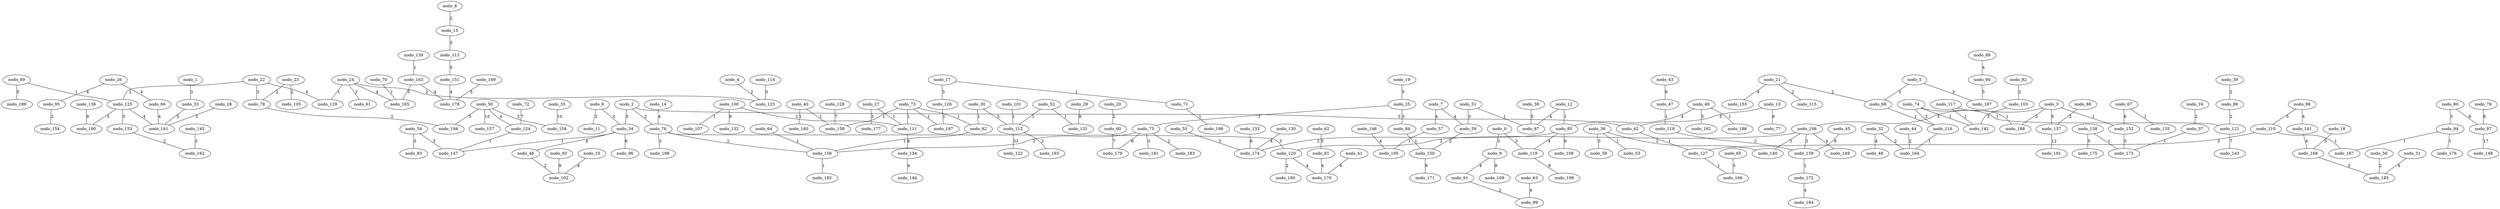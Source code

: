 graph gen_geografico_200_prim {
  nodo_69 -- nodo_189 [label=5 weight=5];
  nodo_124 -- nodo_147 [label=1 weight=1];
  nodo_45 -- nodo_159 [label=8 weight=8];
  nodo_125 -- nodo_190 [label=3 weight=3];
  nodo_72 -- nodo_124 [label=7 weight=7];
  nodo_100 -- nodo_111 [label=2 weight=2];
  nodo_65 -- nodo_166 [label=5 weight=5];
  nodo_49 -- nodo_85 [label=4 weight=4];
  nodo_2 -- nodo_76 [label=2 weight=2];
  nodo_156 -- nodo_182 [label=1 weight=1];
  nodo_21 -- nodo_68 [label=2 weight=2];
  nodo_168 -- nodo_185 [label=3 weight=3];
  nodo_112 -- nodo_122 [label=33 weight=33];
  nodo_3 -- nodo_188 [label=2 weight=2];
  nodo_172 -- nodo_184 [label=4 weight=4];
  nodo_51 -- nodo_59 [label=3 weight=3];
  nodo_89 -- nodo_90 [label=4 weight=4];
  nodo_21 -- nodo_115 [label=2 weight=2];
  nodo_117 -- nodo_188 [label=1 weight=1];
  nodo_128 -- nodo_158 [label=7 weight=7];
  nodo_50 -- nodo_194 [label=3 weight=3];
  nodo_85 -- nodo_174 [label=2 weight=2];
  nodo_52 -- nodo_112 [label=1 weight=1];
  nodo_26 -- nodo_95 [label=4 weight=4];
  nodo_76 -- nodo_120 [label=3 weight=3];
  nodo_49 -- nodo_186 [label=1 weight=1];
  nodo_26 -- nodo_66 [label=4 weight=4];
  nodo_73 -- nodo_92 [label=1 weight=1];
  nodo_18 -- nodo_168 [label=3 weight=3];
  nodo_88 -- nodo_137 [label=2 weight=2];
  nodo_37 -- nodo_173 [label=1 weight=1];
  nodo_17 -- nodo_126 [label=3 weight=3];
  nodo_33 -- nodo_161 [label=5 weight=5];
  nodo_62 -- nodo_81 [label=5 weight=5];
  nodo_84 -- nodo_150 [label=1 weight=1];
  nodo_57 -- nodo_195 [label=1 weight=1];
  nodo_137 -- nodo_191 [label=12 weight=12];
  nodo_125 -- nodo_161 [label=4 weight=4];
  nodo_49 -- nodo_192 [label=5 weight=5];
  nodo_92 -- nodo_156 [label=1 weight=1];
  nodo_100 -- nodo_107 [label=1 weight=1];
  nodo_73 -- nodo_158 [label=1 weight=1];
  nodo_31 -- nodo_185 [label=4 weight=4];
  nodo_16 -- nodo_37 [label=2 weight=2];
  nodo_98 -- nodo_110 [label=3 weight=3];
  nodo_3 -- nodo_152 [label=1 weight=1];
  nodo_110 -- nodo_167 [label=1 weight=1];
  nodo_125 -- nodo_153 [label=3 weight=3];
  nodo_68 -- nodo_116 [label=1 weight=1];
  nodo_51 -- nodo_87 [label=1 weight=1];
  nodo_25 -- nodo_75 [label=1 weight=1];
  nodo_32 -- nodo_48 [label=4 weight=4];
  nodo_145 -- nodo_162 [label=3 weight=3];
  nodo_35 -- nodo_104 [label=10 weight=10];
  nodo_120 -- nodo_170 [label=4 weight=4];
  nodo_20 -- nodo_60 [label=2 weight=2];
  nodo_126 -- nodo_197 [label=1 weight=1];
  nodo_67 -- nodo_135 [label=1 weight=1];
  nodo_71 -- nodo_196 [label=1 weight=1];
  nodo_91 -- nodo_99 [label=2 weight=2];
  nodo_101 -- nodo_112 [label=1 weight=1];
  nodo_136 -- nodo_190 [label=9 weight=9];
  nodo_139 -- nodo_163 [label=1 weight=1];
  nodo_21 -- nodo_155 [label=4 weight=4];
  nodo_25 -- nodo_84 [label=3 weight=3];
  nodo_117 -- nodo_142 [label=1 weight=1];
  nodo_163 -- nodo_165 [label=5 weight=5];
  nodo_4 -- nodo_123 [label=2 weight=2];
  nodo_14 -- nodo_76 [label=4 weight=4];
  nodo_3 -- nodo_137 [label=5 weight=5];
  nodo_146 -- nodo_195 [label=4 weight=4];
  nodo_23 -- nodo_105 [label=2 weight=2];
  nodo_130 -- nodo_174 [label=4 weight=4];
  nodo_43 -- nodo_47 [label=9 weight=9];
  nodo_95 -- nodo_154 [label=2 weight=2];
  nodo_79 -- nodo_97 [label=6 weight=6];
  nodo_36 -- nodo_140 [label=2 weight=2];
  nodo_64 -- nodo_156 [label=1 weight=1];
  nodo_9 -- nodo_91 [label=4 weight=4];
  nodo_113 -- nodo_151 [label=5 weight=5];
  nodo_141 -- nodo_168 [label=4 weight=4];
  nodo_6 -- nodo_11 [label=2 weight=2];
  nodo_13 -- nodo_77 [label=6 weight=6];
  nodo_30 -- nodo_92 [label=1 weight=1];
  nodo_24 -- nodo_129 [label=1 weight=1];
  nodo_70 -- nodo_165 [label=1 weight=1];
  nodo_30 -- nodo_112 [label=5 weight=5];
  nodo_81 -- nodo_170 [label=4 weight=4];
  nodo_80 -- nodo_97 [label=6 weight=6];
  nodo_120 -- nodo_180 [label=2 weight=2];
  nodo_74 -- nodo_142 [label=1 weight=1];
  nodo_80 -- nodo_94 [label=3 weight=3];
  nodo_24 -- nodo_123 [label=2 weight=2];
  nodo_52 -- nodo_131 [label=1 weight=1];
  nodo_163 -- nodo_178 [label=4 weight=4];
  nodo_5 -- nodo_187 [label=3 weight=3];
  nodo_152 -- nodo_173 [label=3 weight=3];
  nodo_63 -- nodo_99 [label=4 weight=4];
  nodo_29 -- nodo_131 [label=9 weight=9];
  nodo_75 -- nodo_181 [label=3 weight=3];
  nodo_106 -- nodo_120 [label=2 weight=2];
  nodo_75 -- nodo_183 [label=2 weight=2];
  nodo_73 -- nodo_111 [label=1 weight=1];
  nodo_24 -- nodo_61 [label=2 weight=2];
  nodo_118 -- nodo_159 [label=2 weight=2];
  nodo_75 -- nodo_179 [label=6 weight=6];
  nodo_50 -- nodo_104 [label=3 weight=3];
  nodo_3 -- nodo_106 [label=3 weight=3];
  nodo_12 -- nodo_85 [label=1 weight=1];
  nodo_85 -- nodo_108 [label=9 weight=9];
  nodo_36 -- nodo_53 [label=1 weight=1];
  nodo_6 -- nodo_34 [label=3 weight=3];
  nodo_5 -- nodo_68 [label=3 weight=3];
  nodo_119 -- nodo_199 [label=8 weight=8];
  nodo_36 -- nodo_58 [label=3 weight=3];
  nodo_12 -- nodo_87 [label=4 weight=4];
  nodo_134 -- nodo_144 [label=4 weight=4];
  nodo_55 -- nodo_174 [label=3 weight=3];
  nodo_74 -- nodo_121 [label=1 weight=1];
  nodo_114 -- nodo_123 [label=3 weight=3];
  nodo_106 -- nodo_149 [label=4 weight=4];
  nodo_60 -- nodo_179 [label=7 weight=7];
  nodo_1 -- nodo_33 [label=3 weight=3];
  nodo_106 -- nodo_140 [label=3 weight=3];
  nodo_32 -- nodo_164 [label=2 weight=2];
  nodo_138 -- nodo_173 [label=1 weight=1];
  nodo_138 -- nodo_175 [label=5 weight=5];
  nodo_151 -- nodo_178 [label=4 weight=4];
  nodo_75 -- nodo_156 [label=2 weight=2];
  nodo_169 -- nodo_178 [label=5 weight=5];
  nodo_23 -- nodo_78 [label=2 weight=2];
  nodo_67 -- nodo_152 [label=6 weight=6];
  nodo_76 -- nodo_198 [label=3 weight=3];
  nodo_103 -- nodo_142 [label=3 weight=3];
  nodo_27 -- nodo_177 [label=3 weight=3];
  nodo_106 -- nodo_159 [label=2 weight=2];
  nodo_82 -- nodo_103 [label=2 weight=2];
  nodo_46 -- nodo_102 [label=2 weight=2];
  nodo_74 -- nodo_116 [label=2 weight=2];
  nodo_0 -- nodo_119 [label=3 weight=3];
  nodo_34 -- nodo_96 [label=6 weight=6];
  nodo_42 -- nodo_127 [label=1 weight=1];
  nodo_17 -- nodo_71 [label=1 weight=1];
  nodo_24 -- nodo_165 [label=4 weight=4];
  nodo_13 -- nodo_42 [label=5 weight=5];
  nodo_93 -- nodo_102 [label=9 weight=9];
  nodo_85 -- nodo_119 [label=4 weight=4];
  nodo_19 -- nodo_25 [label=5 weight=5];
  nodo_153 -- nodo_162 [label=2 weight=2];
  nodo_22 -- nodo_129 [label=4 weight=4];
  nodo_22 -- nodo_125 [label=2 weight=2];
  nodo_8 -- nodo_15 [label=2 weight=2];
  nodo_27 -- nodo_111 [label=1 weight=1];
  nodo_41 -- nodo_170 [label=6 weight=6];
  nodo_2 -- nodo_34 [label=3 weight=3];
  nodo_22 -- nodo_78 [label=3 weight=3];
  nodo_54 -- nodo_83 [label=3 weight=3];
  nodo_34 -- nodo_147 [label=1 weight=1];
  nodo_39 -- nodo_86 [label=2 weight=2];
  nodo_28 -- nodo_161 [label=3 weight=3];
  nodo_121 -- nodo_143 [label=7 weight=7];
  nodo_97 -- nodo_148 [label=17 weight=17];
  nodo_111 -- nodo_134 [label=6 weight=6];
  nodo_54 -- nodo_147 [label=3 weight=3];
  nodo_50 -- nodo_157 [label=10 weight=10];
  nodo_7 -- nodo_57 [label=4 weight=4];
  nodo_59 -- nodo_150 [label=2 weight=2];
  nodo_47 -- nodo_118 [label=1 weight=1];
  nodo_2 -- nodo_42 [label=3 weight=3];
  nodo_44 -- nodo_164 [label=2 weight=2];
  nodo_78 -- nodo_194 [label=2 weight=2];
  nodo_7 -- nodo_59 [label=4 weight=4];
  nodo_9 -- nodo_109 [label=9 weight=9];
  nodo_10 -- nodo_102 [label=4 weight=4];
  nodo_127 -- nodo_166 [label=1 weight=1];
  nodo_94 -- nodo_167 [label=1 weight=1];
  nodo_56 -- nodo_185 [label=2 weight=2];
  nodo_112 -- nodo_193 [label=2 weight=2];
  nodo_34 -- nodo_46 [label=4 weight=4];
  nodo_100 -- nodo_132 [label=9 weight=9];
  nodo_150 -- nodo_171 [label=9 weight=9];
  nodo_98 -- nodo_141 [label=4 weight=4];
  nodo_15 -- nodo_113 [label=5 weight=5];
  nodo_69 -- nodo_125 [label=1 weight=1];
  nodo_76 -- nodo_156 [label=2 weight=2];
  nodo_50 -- nodo_124 [label=4 weight=4];
  nodo_116 -- nodo_164 [label=1 weight=1];
  nodo_86 -- nodo_121 [label=2 weight=2];
  nodo_90 -- nodo_187 [label=5 weight=5];
  nodo_40 -- nodo_158 [label=1 weight=1];
  nodo_94 -- nodo_176 [label=1 weight=1];
  nodo_40 -- nodo_160 [label=1 weight=1];
  nodo_66 -- nodo_161 [label=4 weight=4];
  nodo_0 -- nodo_9 [label=3 weight=3];
  nodo_38 -- nodo_87 [label=5 weight=5];
  nodo_133 -- nodo_174 [label=6 weight=6];
  nodo_159 -- nodo_172 [label=1 weight=1];
  nodo_110 -- nodo_127 [label=3 weight=3];
  nodo_73 -- nodo_197 [label=1 weight=1];
}